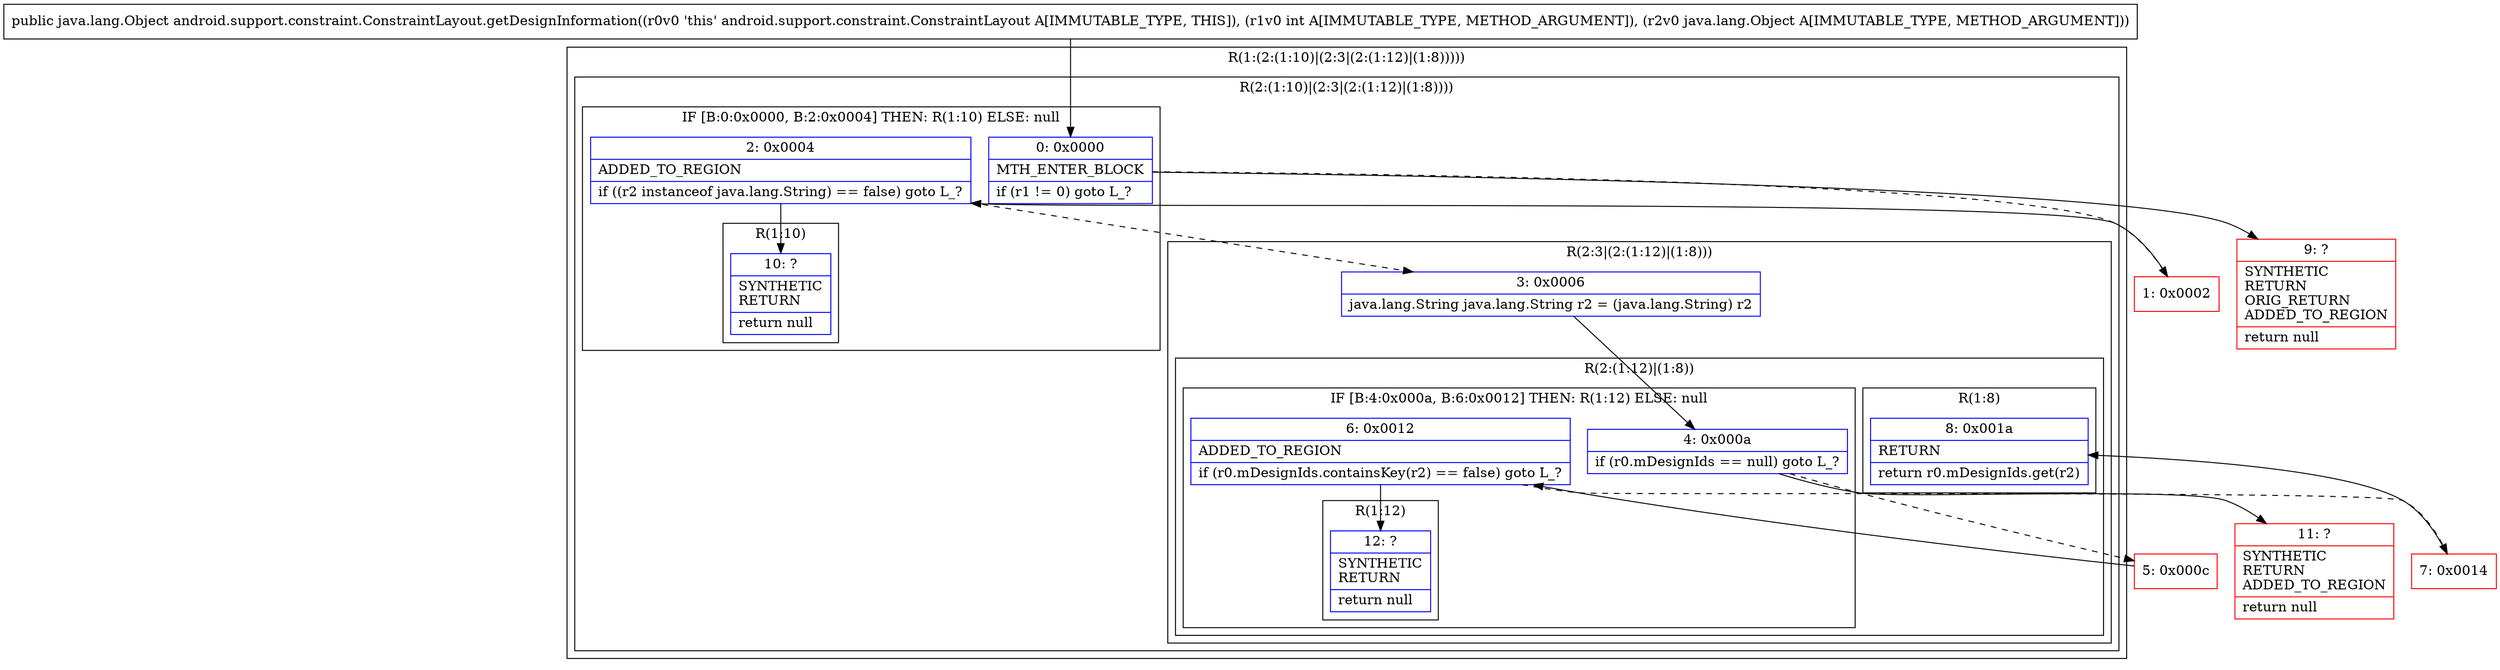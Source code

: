 digraph "CFG forandroid.support.constraint.ConstraintLayout.getDesignInformation(ILjava\/lang\/Object;)Ljava\/lang\/Object;" {
subgraph cluster_Region_1283463554 {
label = "R(1:(2:(1:10)|(2:3|(2:(1:12)|(1:8)))))";
node [shape=record,color=blue];
subgraph cluster_Region_1821778618 {
label = "R(2:(1:10)|(2:3|(2:(1:12)|(1:8))))";
node [shape=record,color=blue];
subgraph cluster_IfRegion_940073452 {
label = "IF [B:0:0x0000, B:2:0x0004] THEN: R(1:10) ELSE: null";
node [shape=record,color=blue];
Node_0 [shape=record,label="{0\:\ 0x0000|MTH_ENTER_BLOCK\l|if (r1 != 0) goto L_?\l}"];
Node_2 [shape=record,label="{2\:\ 0x0004|ADDED_TO_REGION\l|if ((r2 instanceof java.lang.String) == false) goto L_?\l}"];
subgraph cluster_Region_939863882 {
label = "R(1:10)";
node [shape=record,color=blue];
Node_10 [shape=record,label="{10\:\ ?|SYNTHETIC\lRETURN\l|return null\l}"];
}
}
subgraph cluster_Region_1925013939 {
label = "R(2:3|(2:(1:12)|(1:8)))";
node [shape=record,color=blue];
Node_3 [shape=record,label="{3\:\ 0x0006|java.lang.String java.lang.String r2 = (java.lang.String) r2\l}"];
subgraph cluster_Region_1954901441 {
label = "R(2:(1:12)|(1:8))";
node [shape=record,color=blue];
subgraph cluster_IfRegion_971102825 {
label = "IF [B:4:0x000a, B:6:0x0012] THEN: R(1:12) ELSE: null";
node [shape=record,color=blue];
Node_4 [shape=record,label="{4\:\ 0x000a|if (r0.mDesignIds == null) goto L_?\l}"];
Node_6 [shape=record,label="{6\:\ 0x0012|ADDED_TO_REGION\l|if (r0.mDesignIds.containsKey(r2) == false) goto L_?\l}"];
subgraph cluster_Region_693830169 {
label = "R(1:12)";
node [shape=record,color=blue];
Node_12 [shape=record,label="{12\:\ ?|SYNTHETIC\lRETURN\l|return null\l}"];
}
}
subgraph cluster_Region_770916274 {
label = "R(1:8)";
node [shape=record,color=blue];
Node_8 [shape=record,label="{8\:\ 0x001a|RETURN\l|return r0.mDesignIds.get(r2)\l}"];
}
}
}
}
}
Node_1 [shape=record,color=red,label="{1\:\ 0x0002}"];
Node_5 [shape=record,color=red,label="{5\:\ 0x000c}"];
Node_7 [shape=record,color=red,label="{7\:\ 0x0014}"];
Node_9 [shape=record,color=red,label="{9\:\ ?|SYNTHETIC\lRETURN\lORIG_RETURN\lADDED_TO_REGION\l|return null\l}"];
Node_11 [shape=record,color=red,label="{11\:\ ?|SYNTHETIC\lRETURN\lADDED_TO_REGION\l|return null\l}"];
MethodNode[shape=record,label="{public java.lang.Object android.support.constraint.ConstraintLayout.getDesignInformation((r0v0 'this' android.support.constraint.ConstraintLayout A[IMMUTABLE_TYPE, THIS]), (r1v0 int A[IMMUTABLE_TYPE, METHOD_ARGUMENT]), (r2v0 java.lang.Object A[IMMUTABLE_TYPE, METHOD_ARGUMENT])) }"];
MethodNode -> Node_0;
Node_0 -> Node_1[style=dashed];
Node_0 -> Node_9;
Node_2 -> Node_3[style=dashed];
Node_2 -> Node_10;
Node_3 -> Node_4;
Node_4 -> Node_5[style=dashed];
Node_4 -> Node_11;
Node_6 -> Node_7[style=dashed];
Node_6 -> Node_12;
Node_1 -> Node_2;
Node_5 -> Node_6;
Node_7 -> Node_8;
}

